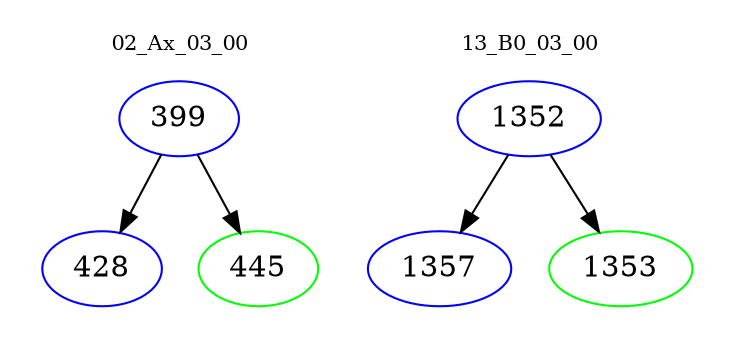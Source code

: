 digraph{
subgraph cluster_0 {
color = white
label = "02_Ax_03_00";
fontsize=10;
T0_399 [label="399", color="blue"]
T0_399 -> T0_428 [color="black"]
T0_428 [label="428", color="blue"]
T0_399 -> T0_445 [color="black"]
T0_445 [label="445", color="green"]
}
subgraph cluster_1 {
color = white
label = "13_B0_03_00";
fontsize=10;
T1_1352 [label="1352", color="blue"]
T1_1352 -> T1_1357 [color="black"]
T1_1357 [label="1357", color="blue"]
T1_1352 -> T1_1353 [color="black"]
T1_1353 [label="1353", color="green"]
}
}
